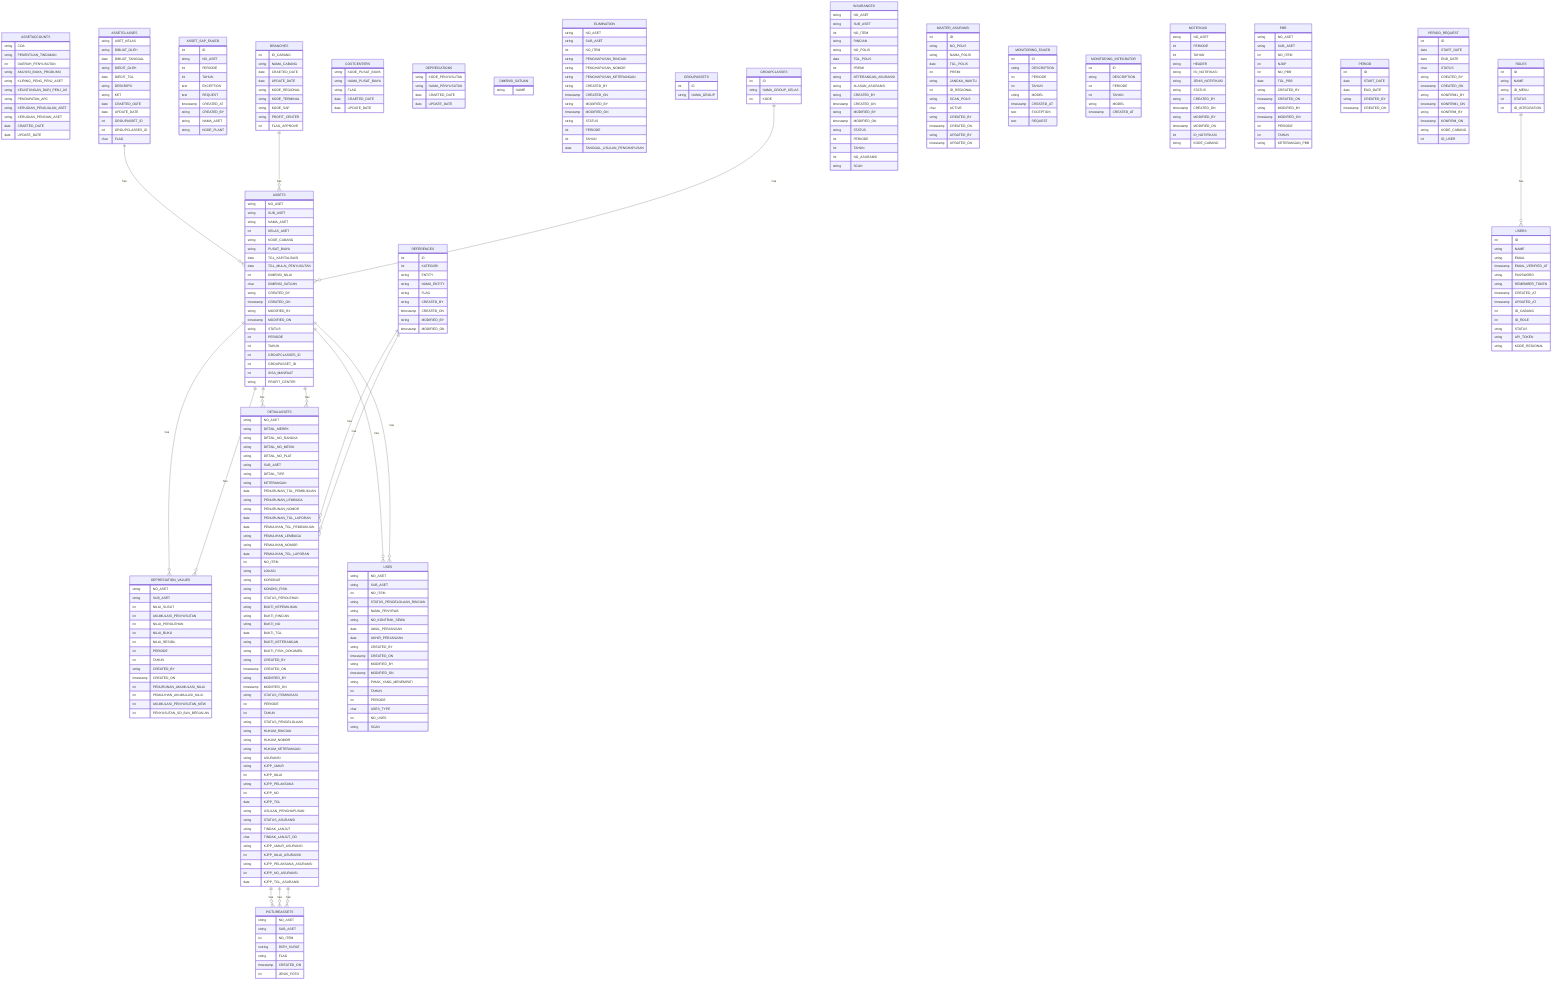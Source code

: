 erDiagram
    ASSETACCOUNTS {
        string COA
        string PENENTUAN_TINDAKAN
        int DAERAH_PENYUSUTAN
        string AKUSISI_BIAYA_PRODUKSI
        string KLIRING_PENG_PENJ_ASET
        string KEUNTUNGAN_DARI_PENJ_AS
        string PENDAPATAN_APC
        string KERUGIAN_PENJUALAN_ASET
        string KERUGIAN_PENSIUN_ASET
        date CRAETED_DATE
        date UPDATE_DATE
    }
    ASSETCLASSES {
        string ASET_KELAS
        string DIBUAT_OLEH
        date DIBUAT_TANGGAL
        string DIEDIT_OLEH
        date DIEDIT_TGL
        string DESKRIPSI
        string KET
        date CRAETED_DATE
        date UPDATE_DATE
        int GROUPASSET_ID
        int GROUPCLASSES_ID
        char FLAG
    }
    ASSETS {
        string NO_ASET
        string SUB_ASET
        string NAMA_ASET
        int KELAS_ASET
        string KODE_CABANG
        string PUSAT_BIAYA
        date TGL_KAPITALISASI
        date TGL_MULAI_PENYUSUTAN
        int DIMENSI_NILAI
        char DIMENSI_SATUAN
        string CREATED_BY
        timestamp CREATED_ON
        string MODIFIED_BY
        timestamp MODIFIED_ON
        string STATUS
        int PERIODE
        int TAHUN
        int GROUPCLASSES_ID
        int GROUPASSET_ID
        int SISA_MANFAAT
        string PROFIT_CENTER
    }
    ASSET_SAP_FAILED {
        int ID
        string NO_ASET
        int PERIODE
        int TAHUN
        text EXCEPTION
        text REQUEST
        timestamp CREATED_AT
        string CREATED_BY
        string NAMA_ASET
        string KODE_PLANT
    }
    BRANCHES {
        int ID_CABANG
        string NAMA_CABANG
        date CRAETED_DATE
        date UPDATE_DATE
        string KODE_REGIONAL
        string KODE_TERMINAL
        string KODE_SAP
        string PROFIT_CENTER
        int FLAG_APPROVE
    }
    COSTCENTERS {
        string KODE_PUSAT_BIAYA
        string NAMA_PUSAT_BIAYA
        string FLAG
        date CRAETED_DATE
        date UPDATE_DATE
    }
    DEPRECIATIONS {
        string KODE_PENYUSUTAN
        string NAMA_PENYUSUTAN
        date CRAETED_DATE
        date UPDATE_DATE
    }
    DEPRECIATION_VALUES {
        string NO_ASET
        string SUB_ASET
        int NILAI_SUSUT
        int AKUMULASI_PENYUSUTAN
        int NILAI_PEROLEHAN
        int NILAI_BUKU
        int NILAI_RESIDU
        int PERIODE
        int TAHUN
        string CREATED_BY
        timestamp CREATED_ON
        int PENURUNAN_AKUMULASI_NILAI
        int PEMULIHAN_AKUMULASI_NILAI
        int AKUMULASI_PENYUSUTAN_NEW
        int PENYUSUTAN_SD_BLN_BERJALAN
    }
    DETAILASSETS {
        string NO_ASET
        string DETAIL_MEREK
        string DETAIL_NO_RANGKA
        string DETAIL_NO_MESIN
        string DETAIL_NO_PLAT
        string SUB_ASET
        string DETAIL_TIPE
        string KETERANGAN
        date PENURUNAN_TGL_PEMBUKUAN
        string PENURUNAN_LEMBAGA
        string PENURUNAN_NOMOR
        date PENURUNAN_TGL_LAPORAN
        date PEMULIHAN_TGL_PEMBUKUAN
        string PEMULIHAN_LEMBAGA
        string PEMULIHAN_NOMOR
        date PEMULIHAN_TGL_LAPORAN
        int NO_ITEM
        string LOKASI
        string KORDINAT
        string KONDISI_FISIK
        string STATUS_PEROLEHAN
        string BUKTI_KEPEMILIKAN
        string BUKTI_RINCIAN
        string BUKTI_NO
        date BUKTI_TGL
        string BUKTI_KETERANGAN
        string BUKTI_FISIK_DOKUMEN
        string CREATED_BY
        timestamp CREATED_ON
        string MODIFIED_BY
        timestamp MODIFIED_ON
        string STATUS_ITEMINISASI
        int PERIODE
        int TAHUN
        string STATUS_PENGELOLAAN
        string HUKUM_RINCIAN
        string HUKUM_NOMOR
        string HUKUM_KETERANGAN
        string ASURANSI
        string KJPP_UMUR
        int KJPP_NILAI
        string KJPP_PELAKSANA
        int KJPP_NO
        date KJPP_TGL
        string USULAN_PENGHAPUSAN
        string STATUS_ASURANSI
        string TINDAK_LANJUT
        char TINDAK_LANJUT_DD
        string KJPP_UMUR_ASURANSI
        int KJPP_NILAI_ASURANSI
        string KJPP_PELAKSANA_ASURANSI
        int KJPP_NO_ASURANSI
        date KJPP_TGL_ASURANSI
    }
    DIMENSI_SATUAN {
        string NAME
    }
    ELIMINATION {
        string NO_ASET
        string SUB_ASET
        int NO_ITEM
        string PENGHAPUSAN_RINCIAN
        string PENGHAPUSAN_NOMOR
        string PENGHAPUSAN_KETERANGAN
        string CREATED_BY
        timestamp CREATED_ON
        string MODIFIED_BY
        timestamp MODIFIED_ON
        string STATUS
        int PERIODE
        int TAHUN
        date TANGGAL_USULAN_PENGHAPUSAN
    }
    GROUPASSETS {
        int ID
        string NAMA_GROUP
    }
    GROUPCLASSES {
        int ID
        string NAMA_GROUP_KELAS
        int KODE
    }
    INSURANCES {
        string NO_ASET
        string SUB_ASET
        int NO_ITEM
        string RINCIAN
        string NO_POLIS
        date TGL_POLIS
        int PREMI
        string KETERANGAN_ASURANSI
        string ALASAN_ASURANSI
        string CREATED_BY
        timestamp CREATED_ON
        string MODIFIED_BY
        timestamp MODIFIED_ON
        string STATUS
        int PERIODE
        int TAHUN
        int NO_ASURANSI
        string SCAN
    }
    MASTER_ASURANSI {
        int ID
        string NO_POLIS
        string NAMA_POLIS
        date TGL_POLIS
        int PREMI
        string JANGKA_WAKTU
        int ID_REGIONAL
        string SCAN_POLIS
        char ACTIVE
        string CREATED_BY
        timestamp CREATED_ON
        string UPDATED_BY
        timestamp UPDATED_ON
    }
    MONITORING_FAILED {
        int ID
        string DESCRIPTION
        int PERIODE
        int TAHUN
        string MODEL
        timestamp CREATED_AT
        text EXCEPTION
        text REQUEST
    }
    MONITORING_INTEGRATOR {
        int ID
        string DESCRIPTION
        int PERIODE
        int TAHUN
        string MODEL
        timestamp CREATED_AT
    }
    NOTIFIKASI {
        string NO_ASET
        int PERIODE
        int TAHUN
        string HEADER
        string ISI_NOTIFIKASI
        string JENIS_NOTIFIKASI
        string STATUS
        string CREATED_BY
        timestamp CREATED_ON
        string MODIFIED_BY
        timestamp MODIFIED_ON
        int ID_NOTIFIKASI
        string KODE_CABANG
    }
    PBB {
        string NO_ASET
        string SUB_ASET
        int NO_ITEM
        int NJOP
        int NO_PBB
        date TGL_PBB
        string CREATED_BY
        timestamp CREATED_ON
        string MODIFIED_BY
        timestamp MODIFIED_ON
        int PERIODE
        int TAHUN
        string KETERANGAN_PBB
    }
    PERIOD {
        int ID
        date START_DATE
        date END_DATE
        string CREATED_BY
        timestamp CREATED_ON
    }
    PERIOD_REQUEST {
        int ID
        date START_DATE
        date END_DATE
        char STATUS
        string CREATED_BY
        timestamp CREATED_ON
        string KONFIRM1_BY
        timestamp KONFIRM1_ON
        string KONFIRM_BY
        timestamp KONFIRM_ON
        string KODE_CABANG
        int ID_USER
    }
    PICTUREASSETS {
        string NO_ASET
        string SUB_ASET
        int NO_ITEM
        nstring PATH_SURAT
        string FLAG
        timestamp CREATED_ON
        int JENIS_FOTO
    }
    REFERENCES {
        int ID
        int KATEGORI
        string ENTITY
        string NAMA_ENTITY
        string FLAG
        string CREATED_BY
        timestamp CREATED_ON
        string MODIFIED_BY
        timestamp MODIFIED_ON
    }
    ROLES {
        int ID
        string NAME
        string ID_MENU
        int STATUS
        int ID_INTEGRATION
    }
    USERS {
        int ID
        string NAME
        string EMAIL
        timestamp EMAIL_VERIFIED_AT
        string PASSWORD
        string REMEMBER_TOKEN
        timestamp CREATED_AT
        timestamp UPDATED_AT
        int ID_CABANG
        int ID_ROLE
        string STATUS
        string API_TOKEN
        string KODE_REGIONAL
    }
    USES {
        string NO_ASET
        string SUB_ASET
        int NO_ITEM
        string STATUS_PENGELOLAAN_RINCIAN
        string NAMA_PENYEWA
        string NO_KONTRAK_SEWA
        date AWAL_PERJANJIAN
        date AKHIR_PERJANJIAN
        string CREATED_BY
        timestamp CREATED_ON
        string MODIFIED_BY
        timestamp MODIFIED_ON
        string PIHAK_YANG_MENEMPATI
        int TAHUN
        int PERIODE
        char USES_TYPE
        int NO_USES
        string SCAN
    }
    ASSETCLASSES ||--o{ ASSETS : "has"
    BRANCHES ||--o{ ASSETS : "has"
    GROUPCLASSES ||--o{ ASSETS : "has"
    ASSETS ||--o{ DEPRECIATION_VALUES : "has"
    ASSETS ||--o{ DEPRECIATION_VALUES : "has"
    ASSETS ||--o{ DETAILASSETS : "has"
    ASSETS ||--o{ DETAILASSETS : "has"
    REFERENCES ||--o{ DETAILASSETS : "has"
    REFERENCES ||--o{ DETAILASSETS : "has"
    DETAILASSETS ||--o{ PICTUREASSETS : "has"
    DETAILASSETS ||--o{ PICTUREASSETS : "has"
    DETAILASSETS ||--o{ PICTUREASSETS : "has"
    ROLES ||--o{ USERS : "has"
    ASSETS ||--o{ USES : "has"
    ASSETS ||--o{ USES : "has"